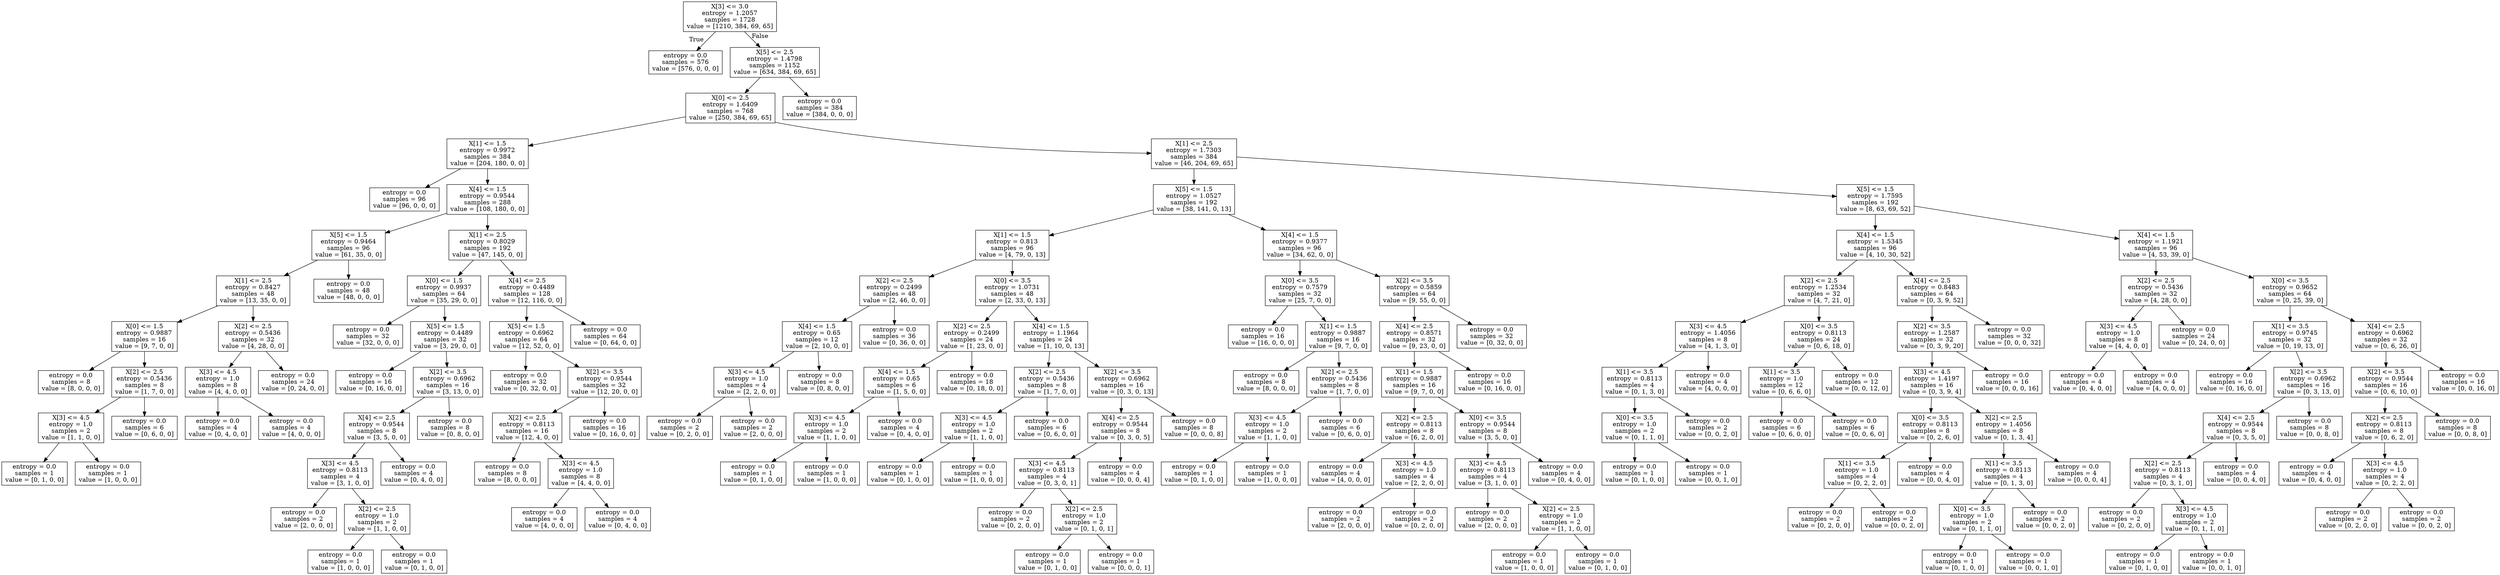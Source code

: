 digraph Tree {
node [shape=box] ;
0 [label="X[3] <= 3.0\nentropy = 1.2057\nsamples = 1728\nvalue = [1210, 384, 69, 65]"] ;
1 [label="entropy = 0.0\nsamples = 576\nvalue = [576, 0, 0, 0]"] ;
0 -> 1 [labeldistance=2.5, labelangle=45, headlabel="True"] ;
2 [label="X[5] <= 2.5\nentropy = 1.4798\nsamples = 1152\nvalue = [634, 384, 69, 65]"] ;
0 -> 2 [labeldistance=2.5, labelangle=-45, headlabel="False"] ;
3 [label="X[0] <= 2.5\nentropy = 1.6409\nsamples = 768\nvalue = [250, 384, 69, 65]"] ;
2 -> 3 ;
4 [label="X[1] <= 1.5\nentropy = 0.9972\nsamples = 384\nvalue = [204, 180, 0, 0]"] ;
3 -> 4 ;
5 [label="entropy = 0.0\nsamples = 96\nvalue = [96, 0, 0, 0]"] ;
4 -> 5 ;
6 [label="X[4] <= 1.5\nentropy = 0.9544\nsamples = 288\nvalue = [108, 180, 0, 0]"] ;
4 -> 6 ;
7 [label="X[5] <= 1.5\nentropy = 0.9464\nsamples = 96\nvalue = [61, 35, 0, 0]"] ;
6 -> 7 ;
8 [label="X[1] <= 2.5\nentropy = 0.8427\nsamples = 48\nvalue = [13, 35, 0, 0]"] ;
7 -> 8 ;
9 [label="X[0] <= 1.5\nentropy = 0.9887\nsamples = 16\nvalue = [9, 7, 0, 0]"] ;
8 -> 9 ;
10 [label="entropy = 0.0\nsamples = 8\nvalue = [8, 0, 0, 0]"] ;
9 -> 10 ;
11 [label="X[2] <= 2.5\nentropy = 0.5436\nsamples = 8\nvalue = [1, 7, 0, 0]"] ;
9 -> 11 ;
12 [label="X[3] <= 4.5\nentropy = 1.0\nsamples = 2\nvalue = [1, 1, 0, 0]"] ;
11 -> 12 ;
13 [label="entropy = 0.0\nsamples = 1\nvalue = [0, 1, 0, 0]"] ;
12 -> 13 ;
14 [label="entropy = 0.0\nsamples = 1\nvalue = [1, 0, 0, 0]"] ;
12 -> 14 ;
15 [label="entropy = 0.0\nsamples = 6\nvalue = [0, 6, 0, 0]"] ;
11 -> 15 ;
16 [label="X[2] <= 2.5\nentropy = 0.5436\nsamples = 32\nvalue = [4, 28, 0, 0]"] ;
8 -> 16 ;
17 [label="X[3] <= 4.5\nentropy = 1.0\nsamples = 8\nvalue = [4, 4, 0, 0]"] ;
16 -> 17 ;
18 [label="entropy = 0.0\nsamples = 4\nvalue = [0, 4, 0, 0]"] ;
17 -> 18 ;
19 [label="entropy = 0.0\nsamples = 4\nvalue = [4, 0, 0, 0]"] ;
17 -> 19 ;
20 [label="entropy = 0.0\nsamples = 24\nvalue = [0, 24, 0, 0]"] ;
16 -> 20 ;
21 [label="entropy = 0.0\nsamples = 48\nvalue = [48, 0, 0, 0]"] ;
7 -> 21 ;
22 [label="X[1] <= 2.5\nentropy = 0.8029\nsamples = 192\nvalue = [47, 145, 0, 0]"] ;
6 -> 22 ;
23 [label="X[0] <= 1.5\nentropy = 0.9937\nsamples = 64\nvalue = [35, 29, 0, 0]"] ;
22 -> 23 ;
24 [label="entropy = 0.0\nsamples = 32\nvalue = [32, 0, 0, 0]"] ;
23 -> 24 ;
25 [label="X[5] <= 1.5\nentropy = 0.4489\nsamples = 32\nvalue = [3, 29, 0, 0]"] ;
23 -> 25 ;
26 [label="entropy = 0.0\nsamples = 16\nvalue = [0, 16, 0, 0]"] ;
25 -> 26 ;
27 [label="X[2] <= 3.5\nentropy = 0.6962\nsamples = 16\nvalue = [3, 13, 0, 0]"] ;
25 -> 27 ;
28 [label="X[4] <= 2.5\nentropy = 0.9544\nsamples = 8\nvalue = [3, 5, 0, 0]"] ;
27 -> 28 ;
29 [label="X[3] <= 4.5\nentropy = 0.8113\nsamples = 4\nvalue = [3, 1, 0, 0]"] ;
28 -> 29 ;
30 [label="entropy = 0.0\nsamples = 2\nvalue = [2, 0, 0, 0]"] ;
29 -> 30 ;
31 [label="X[2] <= 2.5\nentropy = 1.0\nsamples = 2\nvalue = [1, 1, 0, 0]"] ;
29 -> 31 ;
32 [label="entropy = 0.0\nsamples = 1\nvalue = [1, 0, 0, 0]"] ;
31 -> 32 ;
33 [label="entropy = 0.0\nsamples = 1\nvalue = [0, 1, 0, 0]"] ;
31 -> 33 ;
34 [label="entropy = 0.0\nsamples = 4\nvalue = [0, 4, 0, 0]"] ;
28 -> 34 ;
35 [label="entropy = 0.0\nsamples = 8\nvalue = [0, 8, 0, 0]"] ;
27 -> 35 ;
36 [label="X[4] <= 2.5\nentropy = 0.4489\nsamples = 128\nvalue = [12, 116, 0, 0]"] ;
22 -> 36 ;
37 [label="X[5] <= 1.5\nentropy = 0.6962\nsamples = 64\nvalue = [12, 52, 0, 0]"] ;
36 -> 37 ;
38 [label="entropy = 0.0\nsamples = 32\nvalue = [0, 32, 0, 0]"] ;
37 -> 38 ;
39 [label="X[2] <= 3.5\nentropy = 0.9544\nsamples = 32\nvalue = [12, 20, 0, 0]"] ;
37 -> 39 ;
40 [label="X[2] <= 2.5\nentropy = 0.8113\nsamples = 16\nvalue = [12, 4, 0, 0]"] ;
39 -> 40 ;
41 [label="entropy = 0.0\nsamples = 8\nvalue = [8, 0, 0, 0]"] ;
40 -> 41 ;
42 [label="X[3] <= 4.5\nentropy = 1.0\nsamples = 8\nvalue = [4, 4, 0, 0]"] ;
40 -> 42 ;
43 [label="entropy = 0.0\nsamples = 4\nvalue = [4, 0, 0, 0]"] ;
42 -> 43 ;
44 [label="entropy = 0.0\nsamples = 4\nvalue = [0, 4, 0, 0]"] ;
42 -> 44 ;
45 [label="entropy = 0.0\nsamples = 16\nvalue = [0, 16, 0, 0]"] ;
39 -> 45 ;
46 [label="entropy = 0.0\nsamples = 64\nvalue = [0, 64, 0, 0]"] ;
36 -> 46 ;
47 [label="X[1] <= 2.5\nentropy = 1.7303\nsamples = 384\nvalue = [46, 204, 69, 65]"] ;
3 -> 47 ;
48 [label="X[5] <= 1.5\nentropy = 1.0527\nsamples = 192\nvalue = [38, 141, 0, 13]"] ;
47 -> 48 ;
49 [label="X[1] <= 1.5\nentropy = 0.813\nsamples = 96\nvalue = [4, 79, 0, 13]"] ;
48 -> 49 ;
50 [label="X[2] <= 2.5\nentropy = 0.2499\nsamples = 48\nvalue = [2, 46, 0, 0]"] ;
49 -> 50 ;
51 [label="X[4] <= 1.5\nentropy = 0.65\nsamples = 12\nvalue = [2, 10, 0, 0]"] ;
50 -> 51 ;
52 [label="X[3] <= 4.5\nentropy = 1.0\nsamples = 4\nvalue = [2, 2, 0, 0]"] ;
51 -> 52 ;
53 [label="entropy = 0.0\nsamples = 2\nvalue = [0, 2, 0, 0]"] ;
52 -> 53 ;
54 [label="entropy = 0.0\nsamples = 2\nvalue = [2, 0, 0, 0]"] ;
52 -> 54 ;
55 [label="entropy = 0.0\nsamples = 8\nvalue = [0, 8, 0, 0]"] ;
51 -> 55 ;
56 [label="entropy = 0.0\nsamples = 36\nvalue = [0, 36, 0, 0]"] ;
50 -> 56 ;
57 [label="X[0] <= 3.5\nentropy = 1.0731\nsamples = 48\nvalue = [2, 33, 0, 13]"] ;
49 -> 57 ;
58 [label="X[2] <= 2.5\nentropy = 0.2499\nsamples = 24\nvalue = [1, 23, 0, 0]"] ;
57 -> 58 ;
59 [label="X[4] <= 1.5\nentropy = 0.65\nsamples = 6\nvalue = [1, 5, 0, 0]"] ;
58 -> 59 ;
60 [label="X[3] <= 4.5\nentropy = 1.0\nsamples = 2\nvalue = [1, 1, 0, 0]"] ;
59 -> 60 ;
61 [label="entropy = 0.0\nsamples = 1\nvalue = [0, 1, 0, 0]"] ;
60 -> 61 ;
62 [label="entropy = 0.0\nsamples = 1\nvalue = [1, 0, 0, 0]"] ;
60 -> 62 ;
63 [label="entropy = 0.0\nsamples = 4\nvalue = [0, 4, 0, 0]"] ;
59 -> 63 ;
64 [label="entropy = 0.0\nsamples = 18\nvalue = [0, 18, 0, 0]"] ;
58 -> 64 ;
65 [label="X[4] <= 1.5\nentropy = 1.1964\nsamples = 24\nvalue = [1, 10, 0, 13]"] ;
57 -> 65 ;
66 [label="X[2] <= 2.5\nentropy = 0.5436\nsamples = 8\nvalue = [1, 7, 0, 0]"] ;
65 -> 66 ;
67 [label="X[3] <= 4.5\nentropy = 1.0\nsamples = 2\nvalue = [1, 1, 0, 0]"] ;
66 -> 67 ;
68 [label="entropy = 0.0\nsamples = 1\nvalue = [0, 1, 0, 0]"] ;
67 -> 68 ;
69 [label="entropy = 0.0\nsamples = 1\nvalue = [1, 0, 0, 0]"] ;
67 -> 69 ;
70 [label="entropy = 0.0\nsamples = 6\nvalue = [0, 6, 0, 0]"] ;
66 -> 70 ;
71 [label="X[2] <= 3.5\nentropy = 0.6962\nsamples = 16\nvalue = [0, 3, 0, 13]"] ;
65 -> 71 ;
72 [label="X[4] <= 2.5\nentropy = 0.9544\nsamples = 8\nvalue = [0, 3, 0, 5]"] ;
71 -> 72 ;
73 [label="X[3] <= 4.5\nentropy = 0.8113\nsamples = 4\nvalue = [0, 3, 0, 1]"] ;
72 -> 73 ;
74 [label="entropy = 0.0\nsamples = 2\nvalue = [0, 2, 0, 0]"] ;
73 -> 74 ;
75 [label="X[2] <= 2.5\nentropy = 1.0\nsamples = 2\nvalue = [0, 1, 0, 1]"] ;
73 -> 75 ;
76 [label="entropy = 0.0\nsamples = 1\nvalue = [0, 1, 0, 0]"] ;
75 -> 76 ;
77 [label="entropy = 0.0\nsamples = 1\nvalue = [0, 0, 0, 1]"] ;
75 -> 77 ;
78 [label="entropy = 0.0\nsamples = 4\nvalue = [0, 0, 0, 4]"] ;
72 -> 78 ;
79 [label="entropy = 0.0\nsamples = 8\nvalue = [0, 0, 0, 8]"] ;
71 -> 79 ;
80 [label="X[4] <= 1.5\nentropy = 0.9377\nsamples = 96\nvalue = [34, 62, 0, 0]"] ;
48 -> 80 ;
81 [label="X[0] <= 3.5\nentropy = 0.7579\nsamples = 32\nvalue = [25, 7, 0, 0]"] ;
80 -> 81 ;
82 [label="entropy = 0.0\nsamples = 16\nvalue = [16, 0, 0, 0]"] ;
81 -> 82 ;
83 [label="X[1] <= 1.5\nentropy = 0.9887\nsamples = 16\nvalue = [9, 7, 0, 0]"] ;
81 -> 83 ;
84 [label="entropy = 0.0\nsamples = 8\nvalue = [8, 0, 0, 0]"] ;
83 -> 84 ;
85 [label="X[2] <= 2.5\nentropy = 0.5436\nsamples = 8\nvalue = [1, 7, 0, 0]"] ;
83 -> 85 ;
86 [label="X[3] <= 4.5\nentropy = 1.0\nsamples = 2\nvalue = [1, 1, 0, 0]"] ;
85 -> 86 ;
87 [label="entropy = 0.0\nsamples = 1\nvalue = [0, 1, 0, 0]"] ;
86 -> 87 ;
88 [label="entropy = 0.0\nsamples = 1\nvalue = [1, 0, 0, 0]"] ;
86 -> 88 ;
89 [label="entropy = 0.0\nsamples = 6\nvalue = [0, 6, 0, 0]"] ;
85 -> 89 ;
90 [label="X[2] <= 3.5\nentropy = 0.5859\nsamples = 64\nvalue = [9, 55, 0, 0]"] ;
80 -> 90 ;
91 [label="X[4] <= 2.5\nentropy = 0.8571\nsamples = 32\nvalue = [9, 23, 0, 0]"] ;
90 -> 91 ;
92 [label="X[1] <= 1.5\nentropy = 0.9887\nsamples = 16\nvalue = [9, 7, 0, 0]"] ;
91 -> 92 ;
93 [label="X[2] <= 2.5\nentropy = 0.8113\nsamples = 8\nvalue = [6, 2, 0, 0]"] ;
92 -> 93 ;
94 [label="entropy = 0.0\nsamples = 4\nvalue = [4, 0, 0, 0]"] ;
93 -> 94 ;
95 [label="X[3] <= 4.5\nentropy = 1.0\nsamples = 4\nvalue = [2, 2, 0, 0]"] ;
93 -> 95 ;
96 [label="entropy = 0.0\nsamples = 2\nvalue = [2, 0, 0, 0]"] ;
95 -> 96 ;
97 [label="entropy = 0.0\nsamples = 2\nvalue = [0, 2, 0, 0]"] ;
95 -> 97 ;
98 [label="X[0] <= 3.5\nentropy = 0.9544\nsamples = 8\nvalue = [3, 5, 0, 0]"] ;
92 -> 98 ;
99 [label="X[3] <= 4.5\nentropy = 0.8113\nsamples = 4\nvalue = [3, 1, 0, 0]"] ;
98 -> 99 ;
100 [label="entropy = 0.0\nsamples = 2\nvalue = [2, 0, 0, 0]"] ;
99 -> 100 ;
101 [label="X[2] <= 2.5\nentropy = 1.0\nsamples = 2\nvalue = [1, 1, 0, 0]"] ;
99 -> 101 ;
102 [label="entropy = 0.0\nsamples = 1\nvalue = [1, 0, 0, 0]"] ;
101 -> 102 ;
103 [label="entropy = 0.0\nsamples = 1\nvalue = [0, 1, 0, 0]"] ;
101 -> 103 ;
104 [label="entropy = 0.0\nsamples = 4\nvalue = [0, 4, 0, 0]"] ;
98 -> 104 ;
105 [label="entropy = 0.0\nsamples = 16\nvalue = [0, 16, 0, 0]"] ;
91 -> 105 ;
106 [label="entropy = 0.0\nsamples = 32\nvalue = [0, 32, 0, 0]"] ;
90 -> 106 ;
107 [label="X[5] <= 1.5\nentropy = 1.7595\nsamples = 192\nvalue = [8, 63, 69, 52]"] ;
47 -> 107 ;
108 [label="X[4] <= 1.5\nentropy = 1.5345\nsamples = 96\nvalue = [4, 10, 30, 52]"] ;
107 -> 108 ;
109 [label="X[2] <= 2.5\nentropy = 1.2534\nsamples = 32\nvalue = [4, 7, 21, 0]"] ;
108 -> 109 ;
110 [label="X[3] <= 4.5\nentropy = 1.4056\nsamples = 8\nvalue = [4, 1, 3, 0]"] ;
109 -> 110 ;
111 [label="X[1] <= 3.5\nentropy = 0.8113\nsamples = 4\nvalue = [0, 1, 3, 0]"] ;
110 -> 111 ;
112 [label="X[0] <= 3.5\nentropy = 1.0\nsamples = 2\nvalue = [0, 1, 1, 0]"] ;
111 -> 112 ;
113 [label="entropy = 0.0\nsamples = 1\nvalue = [0, 1, 0, 0]"] ;
112 -> 113 ;
114 [label="entropy = 0.0\nsamples = 1\nvalue = [0, 0, 1, 0]"] ;
112 -> 114 ;
115 [label="entropy = 0.0\nsamples = 2\nvalue = [0, 0, 2, 0]"] ;
111 -> 115 ;
116 [label="entropy = 0.0\nsamples = 4\nvalue = [4, 0, 0, 0]"] ;
110 -> 116 ;
117 [label="X[0] <= 3.5\nentropy = 0.8113\nsamples = 24\nvalue = [0, 6, 18, 0]"] ;
109 -> 117 ;
118 [label="X[1] <= 3.5\nentropy = 1.0\nsamples = 12\nvalue = [0, 6, 6, 0]"] ;
117 -> 118 ;
119 [label="entropy = 0.0\nsamples = 6\nvalue = [0, 6, 0, 0]"] ;
118 -> 119 ;
120 [label="entropy = 0.0\nsamples = 6\nvalue = [0, 0, 6, 0]"] ;
118 -> 120 ;
121 [label="entropy = 0.0\nsamples = 12\nvalue = [0, 0, 12, 0]"] ;
117 -> 121 ;
122 [label="X[4] <= 2.5\nentropy = 0.8483\nsamples = 64\nvalue = [0, 3, 9, 52]"] ;
108 -> 122 ;
123 [label="X[2] <= 3.5\nentropy = 1.2587\nsamples = 32\nvalue = [0, 3, 9, 20]"] ;
122 -> 123 ;
124 [label="X[3] <= 4.5\nentropy = 1.4197\nsamples = 16\nvalue = [0, 3, 9, 4]"] ;
123 -> 124 ;
125 [label="X[0] <= 3.5\nentropy = 0.8113\nsamples = 8\nvalue = [0, 2, 6, 0]"] ;
124 -> 125 ;
126 [label="X[1] <= 3.5\nentropy = 1.0\nsamples = 4\nvalue = [0, 2, 2, 0]"] ;
125 -> 126 ;
127 [label="entropy = 0.0\nsamples = 2\nvalue = [0, 2, 0, 0]"] ;
126 -> 127 ;
128 [label="entropy = 0.0\nsamples = 2\nvalue = [0, 0, 2, 0]"] ;
126 -> 128 ;
129 [label="entropy = 0.0\nsamples = 4\nvalue = [0, 0, 4, 0]"] ;
125 -> 129 ;
130 [label="X[2] <= 2.5\nentropy = 1.4056\nsamples = 8\nvalue = [0, 1, 3, 4]"] ;
124 -> 130 ;
131 [label="X[1] <= 3.5\nentropy = 0.8113\nsamples = 4\nvalue = [0, 1, 3, 0]"] ;
130 -> 131 ;
132 [label="X[0] <= 3.5\nentropy = 1.0\nsamples = 2\nvalue = [0, 1, 1, 0]"] ;
131 -> 132 ;
133 [label="entropy = 0.0\nsamples = 1\nvalue = [0, 1, 0, 0]"] ;
132 -> 133 ;
134 [label="entropy = 0.0\nsamples = 1\nvalue = [0, 0, 1, 0]"] ;
132 -> 134 ;
135 [label="entropy = 0.0\nsamples = 2\nvalue = [0, 0, 2, 0]"] ;
131 -> 135 ;
136 [label="entropy = 0.0\nsamples = 4\nvalue = [0, 0, 0, 4]"] ;
130 -> 136 ;
137 [label="entropy = 0.0\nsamples = 16\nvalue = [0, 0, 0, 16]"] ;
123 -> 137 ;
138 [label="entropy = 0.0\nsamples = 32\nvalue = [0, 0, 0, 32]"] ;
122 -> 138 ;
139 [label="X[4] <= 1.5\nentropy = 1.1921\nsamples = 96\nvalue = [4, 53, 39, 0]"] ;
107 -> 139 ;
140 [label="X[2] <= 2.5\nentropy = 0.5436\nsamples = 32\nvalue = [4, 28, 0, 0]"] ;
139 -> 140 ;
141 [label="X[3] <= 4.5\nentropy = 1.0\nsamples = 8\nvalue = [4, 4, 0, 0]"] ;
140 -> 141 ;
142 [label="entropy = 0.0\nsamples = 4\nvalue = [0, 4, 0, 0]"] ;
141 -> 142 ;
143 [label="entropy = 0.0\nsamples = 4\nvalue = [4, 0, 0, 0]"] ;
141 -> 143 ;
144 [label="entropy = 0.0\nsamples = 24\nvalue = [0, 24, 0, 0]"] ;
140 -> 144 ;
145 [label="X[0] <= 3.5\nentropy = 0.9652\nsamples = 64\nvalue = [0, 25, 39, 0]"] ;
139 -> 145 ;
146 [label="X[1] <= 3.5\nentropy = 0.9745\nsamples = 32\nvalue = [0, 19, 13, 0]"] ;
145 -> 146 ;
147 [label="entropy = 0.0\nsamples = 16\nvalue = [0, 16, 0, 0]"] ;
146 -> 147 ;
148 [label="X[2] <= 3.5\nentropy = 0.6962\nsamples = 16\nvalue = [0, 3, 13, 0]"] ;
146 -> 148 ;
149 [label="X[4] <= 2.5\nentropy = 0.9544\nsamples = 8\nvalue = [0, 3, 5, 0]"] ;
148 -> 149 ;
150 [label="X[2] <= 2.5\nentropy = 0.8113\nsamples = 4\nvalue = [0, 3, 1, 0]"] ;
149 -> 150 ;
151 [label="entropy = 0.0\nsamples = 2\nvalue = [0, 2, 0, 0]"] ;
150 -> 151 ;
152 [label="X[3] <= 4.5\nentropy = 1.0\nsamples = 2\nvalue = [0, 1, 1, 0]"] ;
150 -> 152 ;
153 [label="entropy = 0.0\nsamples = 1\nvalue = [0, 1, 0, 0]"] ;
152 -> 153 ;
154 [label="entropy = 0.0\nsamples = 1\nvalue = [0, 0, 1, 0]"] ;
152 -> 154 ;
155 [label="entropy = 0.0\nsamples = 4\nvalue = [0, 0, 4, 0]"] ;
149 -> 155 ;
156 [label="entropy = 0.0\nsamples = 8\nvalue = [0, 0, 8, 0]"] ;
148 -> 156 ;
157 [label="X[4] <= 2.5\nentropy = 0.6962\nsamples = 32\nvalue = [0, 6, 26, 0]"] ;
145 -> 157 ;
158 [label="X[2] <= 3.5\nentropy = 0.9544\nsamples = 16\nvalue = [0, 6, 10, 0]"] ;
157 -> 158 ;
159 [label="X[2] <= 2.5\nentropy = 0.8113\nsamples = 8\nvalue = [0, 6, 2, 0]"] ;
158 -> 159 ;
160 [label="entropy = 0.0\nsamples = 4\nvalue = [0, 4, 0, 0]"] ;
159 -> 160 ;
161 [label="X[3] <= 4.5\nentropy = 1.0\nsamples = 4\nvalue = [0, 2, 2, 0]"] ;
159 -> 161 ;
162 [label="entropy = 0.0\nsamples = 2\nvalue = [0, 2, 0, 0]"] ;
161 -> 162 ;
163 [label="entropy = 0.0\nsamples = 2\nvalue = [0, 0, 2, 0]"] ;
161 -> 163 ;
164 [label="entropy = 0.0\nsamples = 8\nvalue = [0, 0, 8, 0]"] ;
158 -> 164 ;
165 [label="entropy = 0.0\nsamples = 16\nvalue = [0, 0, 16, 0]"] ;
157 -> 165 ;
166 [label="entropy = 0.0\nsamples = 384\nvalue = [384, 0, 0, 0]"] ;
2 -> 166 ;
}